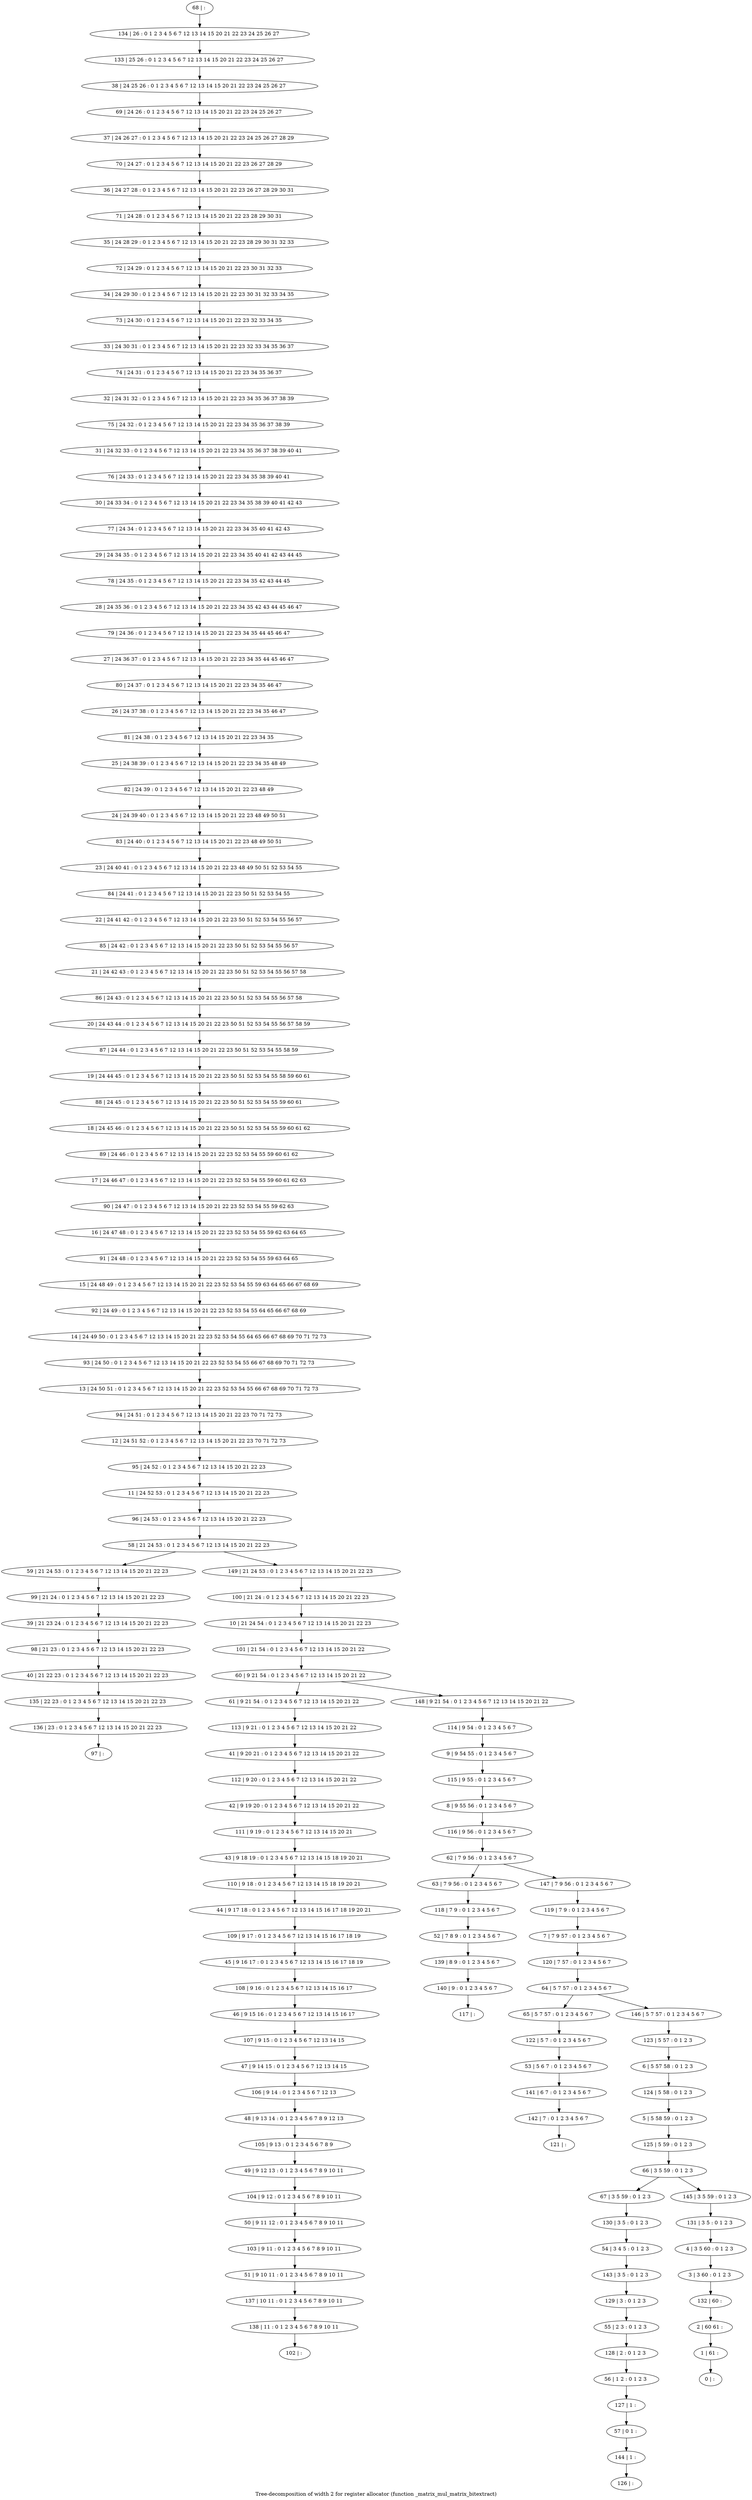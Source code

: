 digraph G {
graph [label="Tree-decomposition of width 2 for register allocator (function _matrix_mul_matrix_bitextract)"]
0[label="0 | : "];
1[label="1 | 61 : "];
2[label="2 | 60 61 : "];
3[label="3 | 3 60 : 0 1 2 3 "];
4[label="4 | 3 5 60 : 0 1 2 3 "];
5[label="5 | 5 58 59 : 0 1 2 3 "];
6[label="6 | 5 57 58 : 0 1 2 3 "];
7[label="7 | 7 9 57 : 0 1 2 3 4 5 6 7 "];
8[label="8 | 9 55 56 : 0 1 2 3 4 5 6 7 "];
9[label="9 | 9 54 55 : 0 1 2 3 4 5 6 7 "];
10[label="10 | 21 24 54 : 0 1 2 3 4 5 6 7 12 13 14 15 20 21 22 23 "];
11[label="11 | 24 52 53 : 0 1 2 3 4 5 6 7 12 13 14 15 20 21 22 23 "];
12[label="12 | 24 51 52 : 0 1 2 3 4 5 6 7 12 13 14 15 20 21 22 23 70 71 72 73 "];
13[label="13 | 24 50 51 : 0 1 2 3 4 5 6 7 12 13 14 15 20 21 22 23 52 53 54 55 66 67 68 69 70 71 72 73 "];
14[label="14 | 24 49 50 : 0 1 2 3 4 5 6 7 12 13 14 15 20 21 22 23 52 53 54 55 64 65 66 67 68 69 70 71 72 73 "];
15[label="15 | 24 48 49 : 0 1 2 3 4 5 6 7 12 13 14 15 20 21 22 23 52 53 54 55 59 63 64 65 66 67 68 69 "];
16[label="16 | 24 47 48 : 0 1 2 3 4 5 6 7 12 13 14 15 20 21 22 23 52 53 54 55 59 62 63 64 65 "];
17[label="17 | 24 46 47 : 0 1 2 3 4 5 6 7 12 13 14 15 20 21 22 23 52 53 54 55 59 60 61 62 63 "];
18[label="18 | 24 45 46 : 0 1 2 3 4 5 6 7 12 13 14 15 20 21 22 23 50 51 52 53 54 55 59 60 61 62 "];
19[label="19 | 24 44 45 : 0 1 2 3 4 5 6 7 12 13 14 15 20 21 22 23 50 51 52 53 54 55 58 59 60 61 "];
20[label="20 | 24 43 44 : 0 1 2 3 4 5 6 7 12 13 14 15 20 21 22 23 50 51 52 53 54 55 56 57 58 59 "];
21[label="21 | 24 42 43 : 0 1 2 3 4 5 6 7 12 13 14 15 20 21 22 23 50 51 52 53 54 55 56 57 58 "];
22[label="22 | 24 41 42 : 0 1 2 3 4 5 6 7 12 13 14 15 20 21 22 23 50 51 52 53 54 55 56 57 "];
23[label="23 | 24 40 41 : 0 1 2 3 4 5 6 7 12 13 14 15 20 21 22 23 48 49 50 51 52 53 54 55 "];
24[label="24 | 24 39 40 : 0 1 2 3 4 5 6 7 12 13 14 15 20 21 22 23 48 49 50 51 "];
25[label="25 | 24 38 39 : 0 1 2 3 4 5 6 7 12 13 14 15 20 21 22 23 34 35 48 49 "];
26[label="26 | 24 37 38 : 0 1 2 3 4 5 6 7 12 13 14 15 20 21 22 23 34 35 46 47 "];
27[label="27 | 24 36 37 : 0 1 2 3 4 5 6 7 12 13 14 15 20 21 22 23 34 35 44 45 46 47 "];
28[label="28 | 24 35 36 : 0 1 2 3 4 5 6 7 12 13 14 15 20 21 22 23 34 35 42 43 44 45 46 47 "];
29[label="29 | 24 34 35 : 0 1 2 3 4 5 6 7 12 13 14 15 20 21 22 23 34 35 40 41 42 43 44 45 "];
30[label="30 | 24 33 34 : 0 1 2 3 4 5 6 7 12 13 14 15 20 21 22 23 34 35 38 39 40 41 42 43 "];
31[label="31 | 24 32 33 : 0 1 2 3 4 5 6 7 12 13 14 15 20 21 22 23 34 35 36 37 38 39 40 41 "];
32[label="32 | 24 31 32 : 0 1 2 3 4 5 6 7 12 13 14 15 20 21 22 23 34 35 36 37 38 39 "];
33[label="33 | 24 30 31 : 0 1 2 3 4 5 6 7 12 13 14 15 20 21 22 23 32 33 34 35 36 37 "];
34[label="34 | 24 29 30 : 0 1 2 3 4 5 6 7 12 13 14 15 20 21 22 23 30 31 32 33 34 35 "];
35[label="35 | 24 28 29 : 0 1 2 3 4 5 6 7 12 13 14 15 20 21 22 23 28 29 30 31 32 33 "];
36[label="36 | 24 27 28 : 0 1 2 3 4 5 6 7 12 13 14 15 20 21 22 23 26 27 28 29 30 31 "];
37[label="37 | 24 26 27 : 0 1 2 3 4 5 6 7 12 13 14 15 20 21 22 23 24 25 26 27 28 29 "];
38[label="38 | 24 25 26 : 0 1 2 3 4 5 6 7 12 13 14 15 20 21 22 23 24 25 26 27 "];
39[label="39 | 21 23 24 : 0 1 2 3 4 5 6 7 12 13 14 15 20 21 22 23 "];
40[label="40 | 21 22 23 : 0 1 2 3 4 5 6 7 12 13 14 15 20 21 22 23 "];
41[label="41 | 9 20 21 : 0 1 2 3 4 5 6 7 12 13 14 15 20 21 22 "];
42[label="42 | 9 19 20 : 0 1 2 3 4 5 6 7 12 13 14 15 20 21 22 "];
43[label="43 | 9 18 19 : 0 1 2 3 4 5 6 7 12 13 14 15 18 19 20 21 "];
44[label="44 | 9 17 18 : 0 1 2 3 4 5 6 7 12 13 14 15 16 17 18 19 20 21 "];
45[label="45 | 9 16 17 : 0 1 2 3 4 5 6 7 12 13 14 15 16 17 18 19 "];
46[label="46 | 9 15 16 : 0 1 2 3 4 5 6 7 12 13 14 15 16 17 "];
47[label="47 | 9 14 15 : 0 1 2 3 4 5 6 7 12 13 14 15 "];
48[label="48 | 9 13 14 : 0 1 2 3 4 5 6 7 8 9 12 13 "];
49[label="49 | 9 12 13 : 0 1 2 3 4 5 6 7 8 9 10 11 "];
50[label="50 | 9 11 12 : 0 1 2 3 4 5 6 7 8 9 10 11 "];
51[label="51 | 9 10 11 : 0 1 2 3 4 5 6 7 8 9 10 11 "];
52[label="52 | 7 8 9 : 0 1 2 3 4 5 6 7 "];
53[label="53 | 5 6 7 : 0 1 2 3 4 5 6 7 "];
54[label="54 | 3 4 5 : 0 1 2 3 "];
55[label="55 | 2 3 : 0 1 2 3 "];
56[label="56 | 1 2 : 0 1 2 3 "];
57[label="57 | 0 1 : "];
58[label="58 | 21 24 53 : 0 1 2 3 4 5 6 7 12 13 14 15 20 21 22 23 "];
59[label="59 | 21 24 53 : 0 1 2 3 4 5 6 7 12 13 14 15 20 21 22 23 "];
60[label="60 | 9 21 54 : 0 1 2 3 4 5 6 7 12 13 14 15 20 21 22 "];
61[label="61 | 9 21 54 : 0 1 2 3 4 5 6 7 12 13 14 15 20 21 22 "];
62[label="62 | 7 9 56 : 0 1 2 3 4 5 6 7 "];
63[label="63 | 7 9 56 : 0 1 2 3 4 5 6 7 "];
64[label="64 | 5 7 57 : 0 1 2 3 4 5 6 7 "];
65[label="65 | 5 7 57 : 0 1 2 3 4 5 6 7 "];
66[label="66 | 3 5 59 : 0 1 2 3 "];
67[label="67 | 3 5 59 : 0 1 2 3 "];
68[label="68 | : "];
69[label="69 | 24 26 : 0 1 2 3 4 5 6 7 12 13 14 15 20 21 22 23 24 25 26 27 "];
70[label="70 | 24 27 : 0 1 2 3 4 5 6 7 12 13 14 15 20 21 22 23 26 27 28 29 "];
71[label="71 | 24 28 : 0 1 2 3 4 5 6 7 12 13 14 15 20 21 22 23 28 29 30 31 "];
72[label="72 | 24 29 : 0 1 2 3 4 5 6 7 12 13 14 15 20 21 22 23 30 31 32 33 "];
73[label="73 | 24 30 : 0 1 2 3 4 5 6 7 12 13 14 15 20 21 22 23 32 33 34 35 "];
74[label="74 | 24 31 : 0 1 2 3 4 5 6 7 12 13 14 15 20 21 22 23 34 35 36 37 "];
75[label="75 | 24 32 : 0 1 2 3 4 5 6 7 12 13 14 15 20 21 22 23 34 35 36 37 38 39 "];
76[label="76 | 24 33 : 0 1 2 3 4 5 6 7 12 13 14 15 20 21 22 23 34 35 38 39 40 41 "];
77[label="77 | 24 34 : 0 1 2 3 4 5 6 7 12 13 14 15 20 21 22 23 34 35 40 41 42 43 "];
78[label="78 | 24 35 : 0 1 2 3 4 5 6 7 12 13 14 15 20 21 22 23 34 35 42 43 44 45 "];
79[label="79 | 24 36 : 0 1 2 3 4 5 6 7 12 13 14 15 20 21 22 23 34 35 44 45 46 47 "];
80[label="80 | 24 37 : 0 1 2 3 4 5 6 7 12 13 14 15 20 21 22 23 34 35 46 47 "];
81[label="81 | 24 38 : 0 1 2 3 4 5 6 7 12 13 14 15 20 21 22 23 34 35 "];
82[label="82 | 24 39 : 0 1 2 3 4 5 6 7 12 13 14 15 20 21 22 23 48 49 "];
83[label="83 | 24 40 : 0 1 2 3 4 5 6 7 12 13 14 15 20 21 22 23 48 49 50 51 "];
84[label="84 | 24 41 : 0 1 2 3 4 5 6 7 12 13 14 15 20 21 22 23 50 51 52 53 54 55 "];
85[label="85 | 24 42 : 0 1 2 3 4 5 6 7 12 13 14 15 20 21 22 23 50 51 52 53 54 55 56 57 "];
86[label="86 | 24 43 : 0 1 2 3 4 5 6 7 12 13 14 15 20 21 22 23 50 51 52 53 54 55 56 57 58 "];
87[label="87 | 24 44 : 0 1 2 3 4 5 6 7 12 13 14 15 20 21 22 23 50 51 52 53 54 55 58 59 "];
88[label="88 | 24 45 : 0 1 2 3 4 5 6 7 12 13 14 15 20 21 22 23 50 51 52 53 54 55 59 60 61 "];
89[label="89 | 24 46 : 0 1 2 3 4 5 6 7 12 13 14 15 20 21 22 23 52 53 54 55 59 60 61 62 "];
90[label="90 | 24 47 : 0 1 2 3 4 5 6 7 12 13 14 15 20 21 22 23 52 53 54 55 59 62 63 "];
91[label="91 | 24 48 : 0 1 2 3 4 5 6 7 12 13 14 15 20 21 22 23 52 53 54 55 59 63 64 65 "];
92[label="92 | 24 49 : 0 1 2 3 4 5 6 7 12 13 14 15 20 21 22 23 52 53 54 55 64 65 66 67 68 69 "];
93[label="93 | 24 50 : 0 1 2 3 4 5 6 7 12 13 14 15 20 21 22 23 52 53 54 55 66 67 68 69 70 71 72 73 "];
94[label="94 | 24 51 : 0 1 2 3 4 5 6 7 12 13 14 15 20 21 22 23 70 71 72 73 "];
95[label="95 | 24 52 : 0 1 2 3 4 5 6 7 12 13 14 15 20 21 22 23 "];
96[label="96 | 24 53 : 0 1 2 3 4 5 6 7 12 13 14 15 20 21 22 23 "];
97[label="97 | : "];
98[label="98 | 21 23 : 0 1 2 3 4 5 6 7 12 13 14 15 20 21 22 23 "];
99[label="99 | 21 24 : 0 1 2 3 4 5 6 7 12 13 14 15 20 21 22 23 "];
100[label="100 | 21 24 : 0 1 2 3 4 5 6 7 12 13 14 15 20 21 22 23 "];
101[label="101 | 21 54 : 0 1 2 3 4 5 6 7 12 13 14 15 20 21 22 "];
102[label="102 | : "];
103[label="103 | 9 11 : 0 1 2 3 4 5 6 7 8 9 10 11 "];
104[label="104 | 9 12 : 0 1 2 3 4 5 6 7 8 9 10 11 "];
105[label="105 | 9 13 : 0 1 2 3 4 5 6 7 8 9 "];
106[label="106 | 9 14 : 0 1 2 3 4 5 6 7 12 13 "];
107[label="107 | 9 15 : 0 1 2 3 4 5 6 7 12 13 14 15 "];
108[label="108 | 9 16 : 0 1 2 3 4 5 6 7 12 13 14 15 16 17 "];
109[label="109 | 9 17 : 0 1 2 3 4 5 6 7 12 13 14 15 16 17 18 19 "];
110[label="110 | 9 18 : 0 1 2 3 4 5 6 7 12 13 14 15 18 19 20 21 "];
111[label="111 | 9 19 : 0 1 2 3 4 5 6 7 12 13 14 15 20 21 "];
112[label="112 | 9 20 : 0 1 2 3 4 5 6 7 12 13 14 15 20 21 22 "];
113[label="113 | 9 21 : 0 1 2 3 4 5 6 7 12 13 14 15 20 21 22 "];
114[label="114 | 9 54 : 0 1 2 3 4 5 6 7 "];
115[label="115 | 9 55 : 0 1 2 3 4 5 6 7 "];
116[label="116 | 9 56 : 0 1 2 3 4 5 6 7 "];
117[label="117 | : "];
118[label="118 | 7 9 : 0 1 2 3 4 5 6 7 "];
119[label="119 | 7 9 : 0 1 2 3 4 5 6 7 "];
120[label="120 | 7 57 : 0 1 2 3 4 5 6 7 "];
121[label="121 | : "];
122[label="122 | 5 7 : 0 1 2 3 4 5 6 7 "];
123[label="123 | 5 57 : 0 1 2 3 "];
124[label="124 | 5 58 : 0 1 2 3 "];
125[label="125 | 5 59 : 0 1 2 3 "];
126[label="126 | : "];
127[label="127 | 1 : "];
128[label="128 | 2 : 0 1 2 3 "];
129[label="129 | 3 : 0 1 2 3 "];
130[label="130 | 3 5 : 0 1 2 3 "];
131[label="131 | 3 5 : 0 1 2 3 "];
132[label="132 | 60 : "];
133[label="133 | 25 26 : 0 1 2 3 4 5 6 7 12 13 14 15 20 21 22 23 24 25 26 27 "];
134[label="134 | 26 : 0 1 2 3 4 5 6 7 12 13 14 15 20 21 22 23 24 25 26 27 "];
135[label="135 | 22 23 : 0 1 2 3 4 5 6 7 12 13 14 15 20 21 22 23 "];
136[label="136 | 23 : 0 1 2 3 4 5 6 7 12 13 14 15 20 21 22 23 "];
137[label="137 | 10 11 : 0 1 2 3 4 5 6 7 8 9 10 11 "];
138[label="138 | 11 : 0 1 2 3 4 5 6 7 8 9 10 11 "];
139[label="139 | 8 9 : 0 1 2 3 4 5 6 7 "];
140[label="140 | 9 : 0 1 2 3 4 5 6 7 "];
141[label="141 | 6 7 : 0 1 2 3 4 5 6 7 "];
142[label="142 | 7 : 0 1 2 3 4 5 6 7 "];
143[label="143 | 3 5 : 0 1 2 3 "];
144[label="144 | 1 : "];
145[label="145 | 3 5 59 : 0 1 2 3 "];
146[label="146 | 5 7 57 : 0 1 2 3 4 5 6 7 "];
147[label="147 | 7 9 56 : 0 1 2 3 4 5 6 7 "];
148[label="148 | 9 21 54 : 0 1 2 3 4 5 6 7 12 13 14 15 20 21 22 "];
149[label="149 | 21 24 53 : 0 1 2 3 4 5 6 7 12 13 14 15 20 21 22 23 "];
98->40 ;
39->98 ;
99->39 ;
59->99 ;
103->51 ;
50->103 ;
104->50 ;
49->104 ;
105->49 ;
48->105 ;
106->48 ;
47->106 ;
107->47 ;
46->107 ;
108->46 ;
45->108 ;
109->45 ;
44->109 ;
110->44 ;
43->110 ;
111->43 ;
42->111 ;
112->42 ;
41->112 ;
113->41 ;
61->113 ;
118->52 ;
63->118 ;
122->53 ;
65->122 ;
127->57 ;
56->127 ;
128->56 ;
55->128 ;
129->55 ;
130->54 ;
67->130 ;
40->135 ;
136->97 ;
135->136 ;
51->137 ;
138->102 ;
137->138 ;
52->139 ;
140->117 ;
139->140 ;
53->141 ;
142->121 ;
141->142 ;
143->129 ;
54->143 ;
144->126 ;
57->144 ;
68->134 ;
134->133 ;
133->38 ;
38->69 ;
69->37 ;
37->70 ;
70->36 ;
36->71 ;
71->35 ;
35->72 ;
72->34 ;
34->73 ;
73->33 ;
33->74 ;
74->32 ;
32->75 ;
75->31 ;
31->76 ;
76->30 ;
30->77 ;
77->29 ;
29->78 ;
78->28 ;
28->79 ;
79->27 ;
27->80 ;
80->26 ;
26->81 ;
81->25 ;
25->82 ;
82->24 ;
24->83 ;
83->23 ;
23->84 ;
84->22 ;
22->85 ;
85->21 ;
21->86 ;
86->20 ;
20->87 ;
87->19 ;
19->88 ;
88->18 ;
18->89 ;
89->17 ;
17->90 ;
90->16 ;
16->91 ;
91->15 ;
15->92 ;
92->14 ;
14->93 ;
93->13 ;
13->94 ;
94->12 ;
12->95 ;
95->11 ;
11->96 ;
96->58 ;
100->10 ;
10->101 ;
101->60 ;
114->9 ;
9->115 ;
115->8 ;
8->116 ;
116->62 ;
119->7 ;
7->120 ;
120->64 ;
123->6 ;
6->124 ;
124->5 ;
5->125 ;
125->66 ;
131->4 ;
4->3 ;
3->132 ;
132->2 ;
2->1 ;
1->0 ;
145->131 ;
146->123 ;
147->119 ;
148->114 ;
149->100 ;
66->67 ;
66->145 ;
64->65 ;
64->146 ;
62->63 ;
62->147 ;
60->61 ;
60->148 ;
58->59 ;
58->149 ;
}
